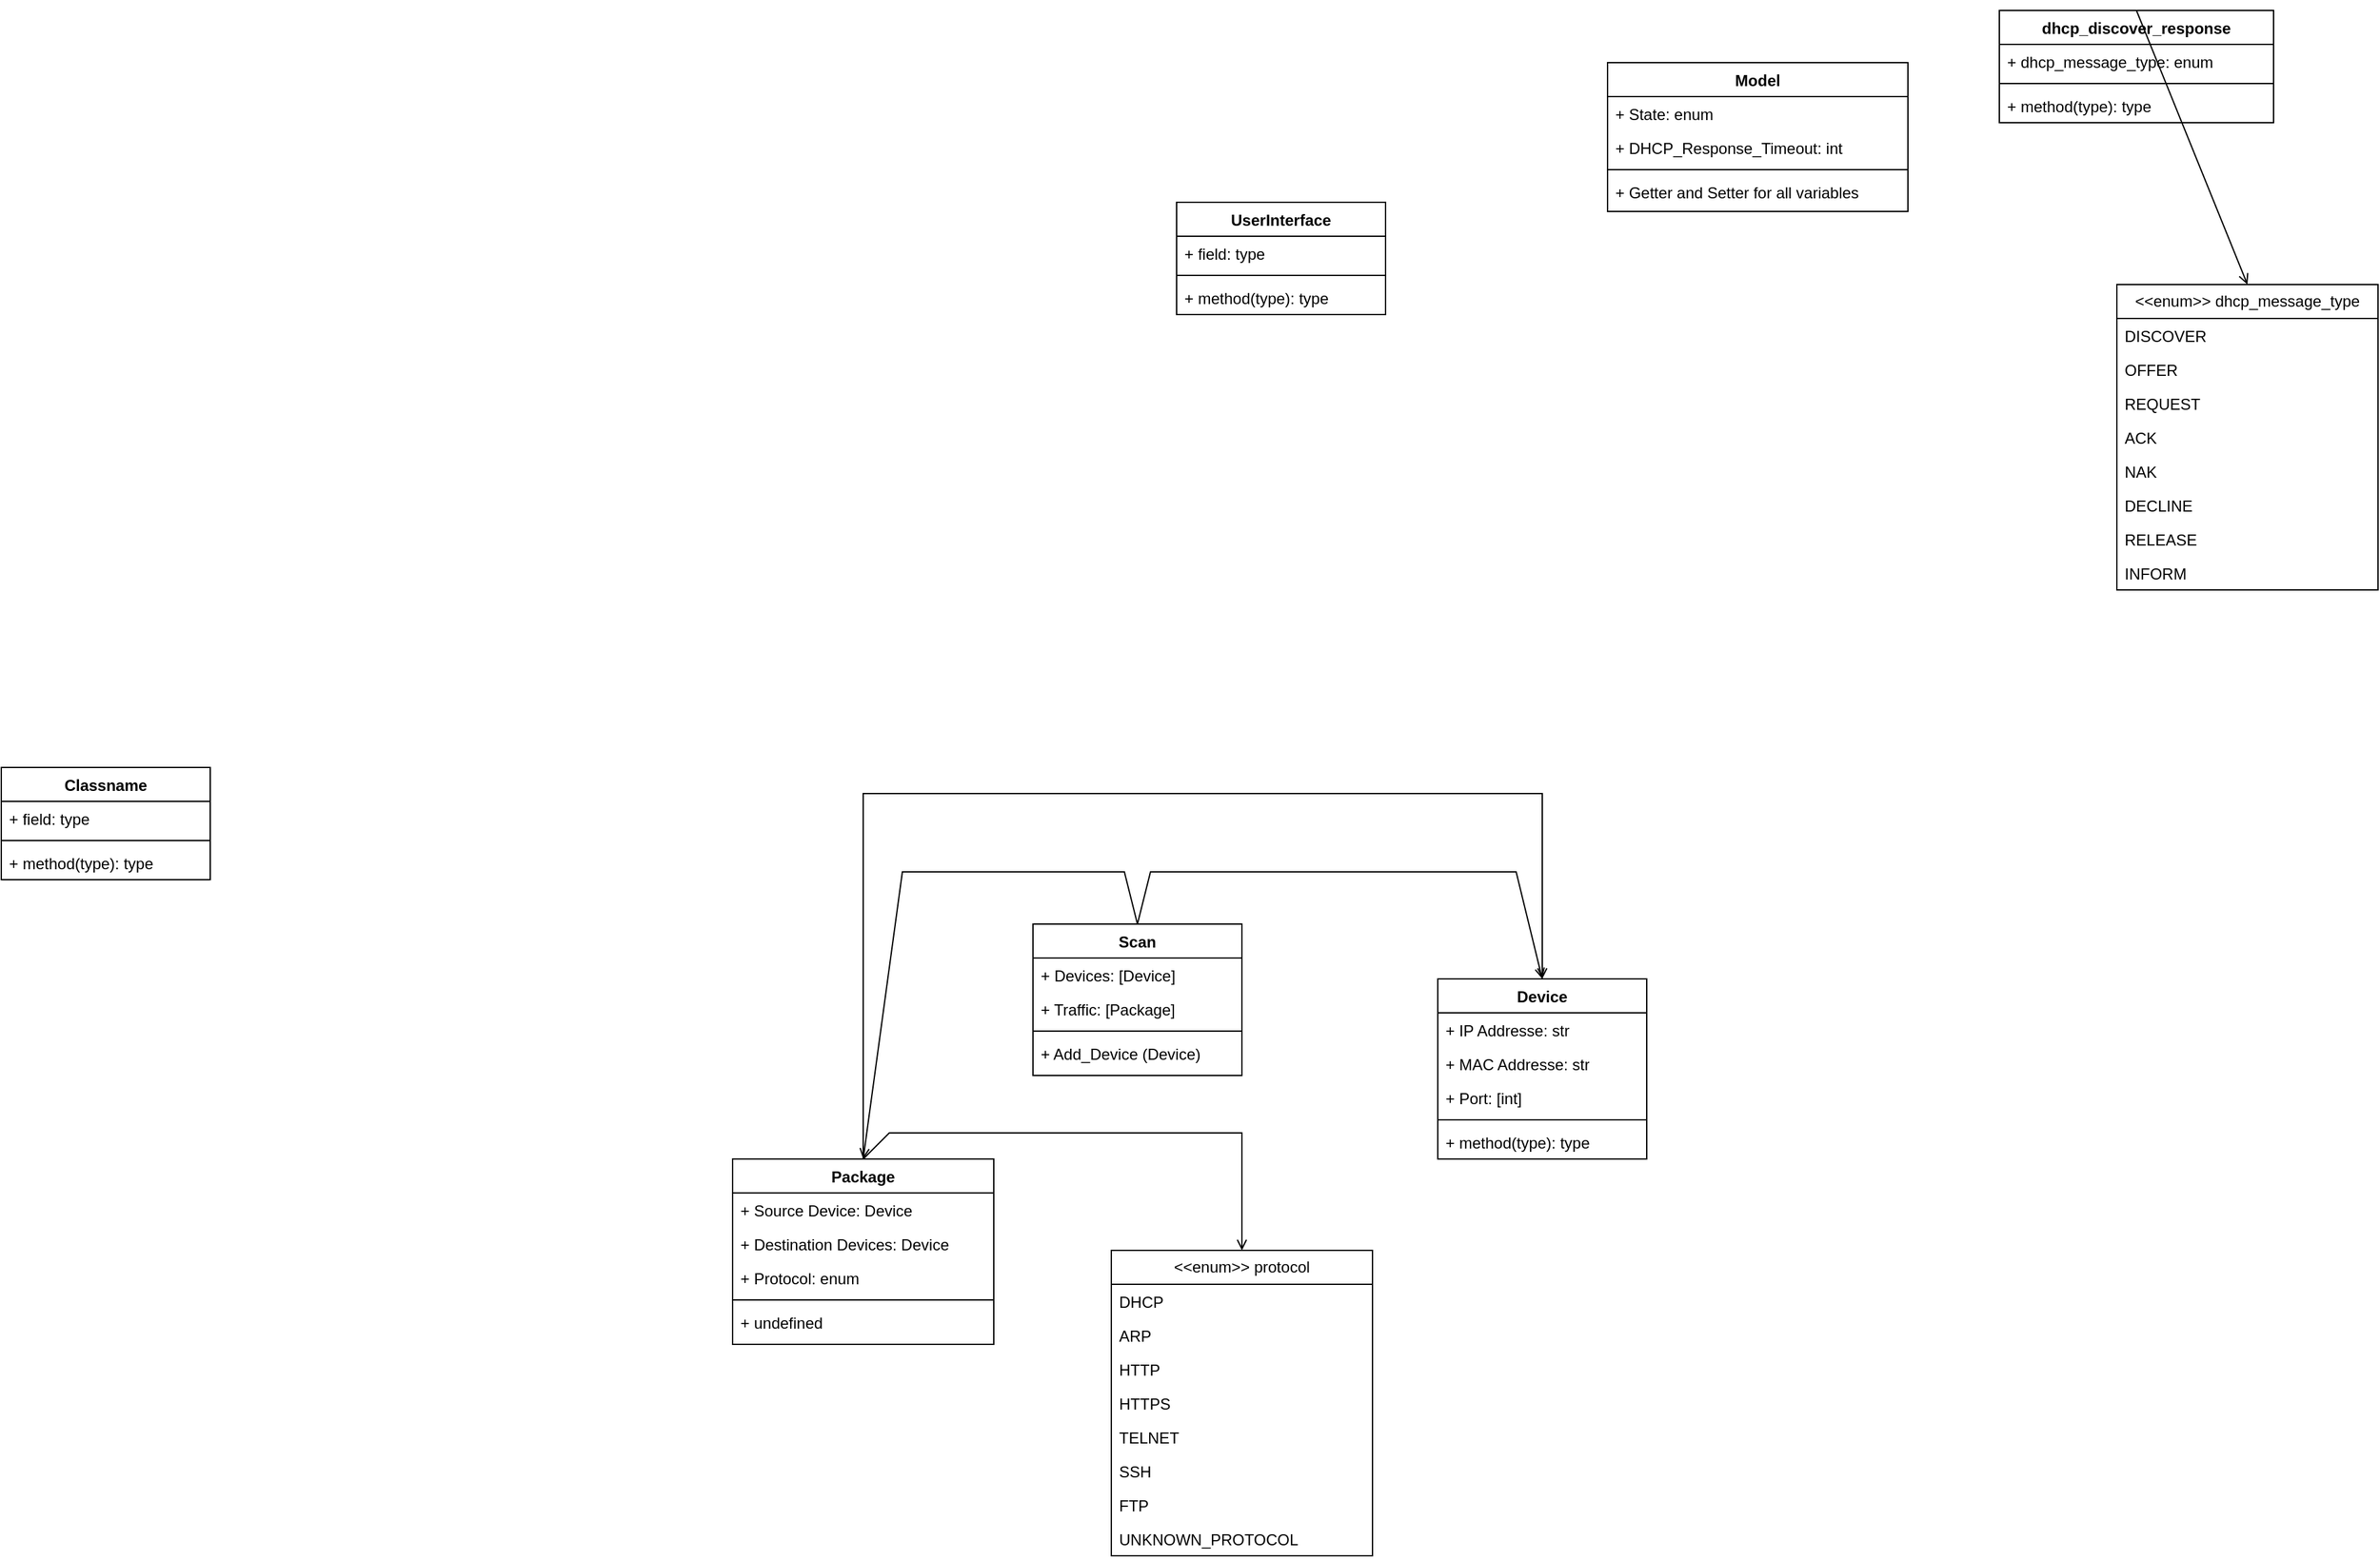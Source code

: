 <mxfile version="25.0.3">
  <diagram name="Page-1" id="CZ3SqI1D9FNeI2SUPUIB">
    <mxGraphModel dx="2284" dy="759" grid="1" gridSize="10" guides="1" tooltips="1" connect="1" arrows="1" fold="1" page="1" pageScale="1" pageWidth="850" pageHeight="1100" math="0" shadow="0">
      <root>
        <mxCell id="0" />
        <mxCell id="1" parent="0" />
        <mxCell id="n-pGe4P9k0GeMnMvcZWK-6" value="dhcp_discover_response" style="swimlane;fontStyle=1;align=center;verticalAlign=top;childLayout=stackLayout;horizontal=1;startSize=26;horizontalStack=0;resizeParent=1;resizeParentMax=0;resizeLast=0;collapsible=1;marginBottom=0;whiteSpace=wrap;html=1;fontSize=12;" parent="1" vertex="1">
          <mxGeometry x="1230" y="60" width="210" height="86" as="geometry" />
        </mxCell>
        <mxCell id="n-pGe4P9k0GeMnMvcZWK-7" value="+ dhcp_message_type: enum" style="text;strokeColor=none;fillColor=none;align=left;verticalAlign=top;spacingLeft=4;spacingRight=4;overflow=hidden;rotatable=0;points=[[0,0.5],[1,0.5]];portConstraint=eastwest;whiteSpace=wrap;html=1;fontSize=12;" parent="n-pGe4P9k0GeMnMvcZWK-6" vertex="1">
          <mxGeometry y="26" width="210" height="26" as="geometry" />
        </mxCell>
        <mxCell id="n-pGe4P9k0GeMnMvcZWK-8" value="" style="line;strokeWidth=1;fillColor=none;align=left;verticalAlign=middle;spacingTop=-1;spacingLeft=3;spacingRight=3;rotatable=0;labelPosition=right;points=[];portConstraint=eastwest;strokeColor=inherit;fontSize=12;" parent="n-pGe4P9k0GeMnMvcZWK-6" vertex="1">
          <mxGeometry y="52" width="210" height="8" as="geometry" />
        </mxCell>
        <mxCell id="n-pGe4P9k0GeMnMvcZWK-9" value="+ method(type): type" style="text;strokeColor=none;fillColor=none;align=left;verticalAlign=top;spacingLeft=4;spacingRight=4;overflow=hidden;rotatable=0;points=[[0,0.5],[1,0.5]];portConstraint=eastwest;whiteSpace=wrap;html=1;fontSize=12;" parent="n-pGe4P9k0GeMnMvcZWK-6" vertex="1">
          <mxGeometry y="60" width="210" height="26" as="geometry" />
        </mxCell>
        <mxCell id="n-pGe4P9k0GeMnMvcZWK-14" value="&amp;lt;&amp;lt;enum&amp;gt;&amp;gt; dhcp_message_type" style="swimlane;fontStyle=0;childLayout=stackLayout;horizontal=1;startSize=26;fillColor=none;horizontalStack=0;resizeParent=1;resizeParentMax=0;resizeLast=0;collapsible=1;marginBottom=0;whiteSpace=wrap;html=1;fontSize=12;" parent="1" vertex="1">
          <mxGeometry x="1320" y="270" width="200" height="234" as="geometry" />
        </mxCell>
        <mxCell id="n-pGe4P9k0GeMnMvcZWK-20" value="DISCOVER" style="text;strokeColor=none;fillColor=none;align=left;verticalAlign=top;spacingLeft=4;spacingRight=4;overflow=hidden;rotatable=0;points=[[0,0.5],[1,0.5]];portConstraint=eastwest;whiteSpace=wrap;html=1;fontSize=12;" parent="n-pGe4P9k0GeMnMvcZWK-14" vertex="1">
          <mxGeometry y="26" width="200" height="26" as="geometry" />
        </mxCell>
        <mxCell id="n-pGe4P9k0GeMnMvcZWK-16" value="OFFER" style="text;strokeColor=none;fillColor=none;align=left;verticalAlign=top;spacingLeft=4;spacingRight=4;overflow=hidden;rotatable=0;points=[[0,0.5],[1,0.5]];portConstraint=eastwest;whiteSpace=wrap;html=1;fontSize=12;" parent="n-pGe4P9k0GeMnMvcZWK-14" vertex="1">
          <mxGeometry y="52" width="200" height="26" as="geometry" />
        </mxCell>
        <mxCell id="n-pGe4P9k0GeMnMvcZWK-19" value="REQUEST" style="text;strokeColor=none;fillColor=none;align=left;verticalAlign=top;spacingLeft=4;spacingRight=4;overflow=hidden;rotatable=0;points=[[0,0.5],[1,0.5]];portConstraint=eastwest;whiteSpace=wrap;html=1;fontSize=12;" parent="n-pGe4P9k0GeMnMvcZWK-14" vertex="1">
          <mxGeometry y="78" width="200" height="26" as="geometry" />
        </mxCell>
        <mxCell id="n-pGe4P9k0GeMnMvcZWK-22" value="ACK" style="text;strokeColor=none;fillColor=none;align=left;verticalAlign=top;spacingLeft=4;spacingRight=4;overflow=hidden;rotatable=0;points=[[0,0.5],[1,0.5]];portConstraint=eastwest;whiteSpace=wrap;html=1;fontSize=12;" parent="n-pGe4P9k0GeMnMvcZWK-14" vertex="1">
          <mxGeometry y="104" width="200" height="26" as="geometry" />
        </mxCell>
        <mxCell id="n-pGe4P9k0GeMnMvcZWK-23" value="NAK" style="text;strokeColor=none;fillColor=none;align=left;verticalAlign=top;spacingLeft=4;spacingRight=4;overflow=hidden;rotatable=0;points=[[0,0.5],[1,0.5]];portConstraint=eastwest;whiteSpace=wrap;html=1;fontSize=12;" parent="n-pGe4P9k0GeMnMvcZWK-14" vertex="1">
          <mxGeometry y="130" width="200" height="26" as="geometry" />
        </mxCell>
        <mxCell id="n-pGe4P9k0GeMnMvcZWK-26" value="DECLINE" style="text;strokeColor=none;fillColor=none;align=left;verticalAlign=top;spacingLeft=4;spacingRight=4;overflow=hidden;rotatable=0;points=[[0,0.5],[1,0.5]];portConstraint=eastwest;whiteSpace=wrap;html=1;fontSize=12;" parent="n-pGe4P9k0GeMnMvcZWK-14" vertex="1">
          <mxGeometry y="156" width="200" height="26" as="geometry" />
        </mxCell>
        <mxCell id="n-pGe4P9k0GeMnMvcZWK-21" value="RELEASE" style="text;strokeColor=none;fillColor=none;align=left;verticalAlign=top;spacingLeft=4;spacingRight=4;overflow=hidden;rotatable=0;points=[[0,0.5],[1,0.5]];portConstraint=eastwest;whiteSpace=wrap;html=1;fontSize=12;" parent="n-pGe4P9k0GeMnMvcZWK-14" vertex="1">
          <mxGeometry y="182" width="200" height="26" as="geometry" />
        </mxCell>
        <mxCell id="n-pGe4P9k0GeMnMvcZWK-15" value="INFORM" style="text;strokeColor=none;fillColor=none;align=left;verticalAlign=top;spacingLeft=4;spacingRight=4;overflow=hidden;rotatable=0;points=[[0,0.5],[1,0.5]];portConstraint=eastwest;whiteSpace=wrap;html=1;fontSize=12;" parent="n-pGe4P9k0GeMnMvcZWK-14" vertex="1">
          <mxGeometry y="208" width="200" height="26" as="geometry" />
        </mxCell>
        <mxCell id="n-pGe4P9k0GeMnMvcZWK-24" value="" style="endArrow=open;html=1;rounded=0;endFill=0;exitX=0.5;exitY=0;exitDx=0;exitDy=0;entryX=0.5;entryY=0;entryDx=0;entryDy=0;fontSize=12;" parent="1" source="n-pGe4P9k0GeMnMvcZWK-6" target="n-pGe4P9k0GeMnMvcZWK-14" edge="1">
          <mxGeometry width="50" height="50" relative="1" as="geometry">
            <mxPoint x="1400" y="250" as="sourcePoint" />
            <mxPoint x="1490" y="260" as="targetPoint" />
          </mxGeometry>
        </mxCell>
        <mxCell id="n-pGe4P9k0GeMnMvcZWK-27" value="Model" style="swimlane;fontStyle=1;align=center;verticalAlign=top;childLayout=stackLayout;horizontal=1;startSize=26;horizontalStack=0;resizeParent=1;resizeParentMax=0;resizeLast=0;collapsible=1;marginBottom=0;whiteSpace=wrap;html=1;fontSize=12;" parent="1" vertex="1">
          <mxGeometry x="930" y="100" width="230" height="114" as="geometry" />
        </mxCell>
        <mxCell id="n-pGe4P9k0GeMnMvcZWK-28" value="+ State: enum" style="text;strokeColor=none;fillColor=none;align=left;verticalAlign=top;spacingLeft=4;spacingRight=4;overflow=hidden;rotatable=0;points=[[0,0.5],[1,0.5]];portConstraint=eastwest;whiteSpace=wrap;html=1;fontSize=12;" parent="n-pGe4P9k0GeMnMvcZWK-27" vertex="1">
          <mxGeometry y="26" width="230" height="26" as="geometry" />
        </mxCell>
        <mxCell id="n-pGe4P9k0GeMnMvcZWK-31" value="+ DHCP_Response_Timeout: int" style="text;strokeColor=none;fillColor=none;align=left;verticalAlign=top;spacingLeft=4;spacingRight=4;overflow=hidden;rotatable=0;points=[[0,0.5],[1,0.5]];portConstraint=eastwest;whiteSpace=wrap;html=1;fontSize=12;" parent="n-pGe4P9k0GeMnMvcZWK-27" vertex="1">
          <mxGeometry y="52" width="230" height="26" as="geometry" />
        </mxCell>
        <mxCell id="n-pGe4P9k0GeMnMvcZWK-29" value="" style="line;strokeWidth=1;fillColor=none;align=left;verticalAlign=middle;spacingTop=-1;spacingLeft=3;spacingRight=3;rotatable=0;labelPosition=right;points=[];portConstraint=eastwest;strokeColor=inherit;fontSize=12;" parent="n-pGe4P9k0GeMnMvcZWK-27" vertex="1">
          <mxGeometry y="78" width="230" height="8" as="geometry" />
        </mxCell>
        <mxCell id="n-pGe4P9k0GeMnMvcZWK-30" value="&lt;div&gt;+ Getter and Setter for all variables&lt;br&gt;&lt;/div&gt;" style="text;strokeColor=none;fillColor=none;align=left;verticalAlign=top;spacingLeft=4;spacingRight=4;overflow=hidden;rotatable=0;points=[[0,0.5],[1,0.5]];portConstraint=eastwest;whiteSpace=wrap;html=1;fontSize=12;" parent="n-pGe4P9k0GeMnMvcZWK-27" vertex="1">
          <mxGeometry y="86" width="230" height="28" as="geometry" />
        </mxCell>
        <mxCell id="n-pGe4P9k0GeMnMvcZWK-32" value="Device" style="swimlane;fontStyle=1;align=center;verticalAlign=top;childLayout=stackLayout;horizontal=1;startSize=26;horizontalStack=0;resizeParent=1;resizeParentMax=0;resizeLast=0;collapsible=1;marginBottom=0;whiteSpace=wrap;html=1;fontSize=12;" parent="1" vertex="1">
          <mxGeometry x="800" y="802" width="160" height="138" as="geometry" />
        </mxCell>
        <mxCell id="n-pGe4P9k0GeMnMvcZWK-33" value="+ IP Addresse: str" style="text;strokeColor=none;fillColor=none;align=left;verticalAlign=top;spacingLeft=4;spacingRight=4;overflow=hidden;rotatable=0;points=[[0,0.5],[1,0.5]];portConstraint=eastwest;whiteSpace=wrap;html=1;fontSize=12;" parent="n-pGe4P9k0GeMnMvcZWK-32" vertex="1">
          <mxGeometry y="26" width="160" height="26" as="geometry" />
        </mxCell>
        <mxCell id="n-pGe4P9k0GeMnMvcZWK-37" value="+ MAC Addresse: str" style="text;strokeColor=none;fillColor=none;align=left;verticalAlign=top;spacingLeft=4;spacingRight=4;overflow=hidden;rotatable=0;points=[[0,0.5],[1,0.5]];portConstraint=eastwest;whiteSpace=wrap;html=1;fontSize=12;" parent="n-pGe4P9k0GeMnMvcZWK-32" vertex="1">
          <mxGeometry y="52" width="160" height="26" as="geometry" />
        </mxCell>
        <mxCell id="n-pGe4P9k0GeMnMvcZWK-38" value="+ Port: [int]" style="text;strokeColor=none;fillColor=none;align=left;verticalAlign=top;spacingLeft=4;spacingRight=4;overflow=hidden;rotatable=0;points=[[0,0.5],[1,0.5]];portConstraint=eastwest;whiteSpace=wrap;html=1;fontSize=12;" parent="n-pGe4P9k0GeMnMvcZWK-32" vertex="1">
          <mxGeometry y="78" width="160" height="26" as="geometry" />
        </mxCell>
        <mxCell id="n-pGe4P9k0GeMnMvcZWK-34" value="" style="line;strokeWidth=1;fillColor=none;align=left;verticalAlign=middle;spacingTop=-1;spacingLeft=3;spacingRight=3;rotatable=0;labelPosition=right;points=[];portConstraint=eastwest;strokeColor=inherit;fontSize=12;" parent="n-pGe4P9k0GeMnMvcZWK-32" vertex="1">
          <mxGeometry y="104" width="160" height="8" as="geometry" />
        </mxCell>
        <mxCell id="n-pGe4P9k0GeMnMvcZWK-35" value="+ method(type): type" style="text;strokeColor=none;fillColor=none;align=left;verticalAlign=top;spacingLeft=4;spacingRight=4;overflow=hidden;rotatable=0;points=[[0,0.5],[1,0.5]];portConstraint=eastwest;whiteSpace=wrap;html=1;fontSize=12;" parent="n-pGe4P9k0GeMnMvcZWK-32" vertex="1">
          <mxGeometry y="112" width="160" height="26" as="geometry" />
        </mxCell>
        <mxCell id="n-pGe4P9k0GeMnMvcZWK-39" value="Classname" style="swimlane;fontStyle=1;align=center;verticalAlign=top;childLayout=stackLayout;horizontal=1;startSize=26;horizontalStack=0;resizeParent=1;resizeParentMax=0;resizeLast=0;collapsible=1;marginBottom=0;whiteSpace=wrap;html=1;" parent="1" vertex="1">
          <mxGeometry x="-300" y="640" width="160" height="86" as="geometry" />
        </mxCell>
        <mxCell id="n-pGe4P9k0GeMnMvcZWK-40" value="+ field: type" style="text;strokeColor=none;fillColor=none;align=left;verticalAlign=top;spacingLeft=4;spacingRight=4;overflow=hidden;rotatable=0;points=[[0,0.5],[1,0.5]];portConstraint=eastwest;whiteSpace=wrap;html=1;" parent="n-pGe4P9k0GeMnMvcZWK-39" vertex="1">
          <mxGeometry y="26" width="160" height="26" as="geometry" />
        </mxCell>
        <mxCell id="n-pGe4P9k0GeMnMvcZWK-41" value="" style="line;strokeWidth=1;fillColor=none;align=left;verticalAlign=middle;spacingTop=-1;spacingLeft=3;spacingRight=3;rotatable=0;labelPosition=right;points=[];portConstraint=eastwest;strokeColor=inherit;" parent="n-pGe4P9k0GeMnMvcZWK-39" vertex="1">
          <mxGeometry y="52" width="160" height="8" as="geometry" />
        </mxCell>
        <mxCell id="n-pGe4P9k0GeMnMvcZWK-42" value="+ method(type): type" style="text;strokeColor=none;fillColor=none;align=left;verticalAlign=top;spacingLeft=4;spacingRight=4;overflow=hidden;rotatable=0;points=[[0,0.5],[1,0.5]];portConstraint=eastwest;whiteSpace=wrap;html=1;" parent="n-pGe4P9k0GeMnMvcZWK-39" vertex="1">
          <mxGeometry y="60" width="160" height="26" as="geometry" />
        </mxCell>
        <mxCell id="n-pGe4P9k0GeMnMvcZWK-65" value="UserInterface" style="swimlane;fontStyle=1;align=center;verticalAlign=top;childLayout=stackLayout;horizontal=1;startSize=26;horizontalStack=0;resizeParent=1;resizeParentMax=0;resizeLast=0;collapsible=1;marginBottom=0;whiteSpace=wrap;html=1;" parent="1" vertex="1">
          <mxGeometry x="600" y="207" width="160" height="86" as="geometry" />
        </mxCell>
        <mxCell id="n-pGe4P9k0GeMnMvcZWK-66" value="+ field: type" style="text;strokeColor=none;fillColor=none;align=left;verticalAlign=top;spacingLeft=4;spacingRight=4;overflow=hidden;rotatable=0;points=[[0,0.5],[1,0.5]];portConstraint=eastwest;whiteSpace=wrap;html=1;" parent="n-pGe4P9k0GeMnMvcZWK-65" vertex="1">
          <mxGeometry y="26" width="160" height="26" as="geometry" />
        </mxCell>
        <mxCell id="n-pGe4P9k0GeMnMvcZWK-67" value="" style="line;strokeWidth=1;fillColor=none;align=left;verticalAlign=middle;spacingTop=-1;spacingLeft=3;spacingRight=3;rotatable=0;labelPosition=right;points=[];portConstraint=eastwest;strokeColor=inherit;" parent="n-pGe4P9k0GeMnMvcZWK-65" vertex="1">
          <mxGeometry y="52" width="160" height="8" as="geometry" />
        </mxCell>
        <mxCell id="n-pGe4P9k0GeMnMvcZWK-68" value="+ method(type): type" style="text;strokeColor=none;fillColor=none;align=left;verticalAlign=top;spacingLeft=4;spacingRight=4;overflow=hidden;rotatable=0;points=[[0,0.5],[1,0.5]];portConstraint=eastwest;whiteSpace=wrap;html=1;" parent="n-pGe4P9k0GeMnMvcZWK-65" vertex="1">
          <mxGeometry y="60" width="160" height="26" as="geometry" />
        </mxCell>
        <mxCell id="HegJz3pJpVKFeJK4uxdd-1" value="Scan" style="swimlane;fontStyle=1;align=center;verticalAlign=top;childLayout=stackLayout;horizontal=1;startSize=26;horizontalStack=0;resizeParent=1;resizeParentMax=0;resizeLast=0;collapsible=1;marginBottom=0;whiteSpace=wrap;html=1;" parent="1" vertex="1">
          <mxGeometry x="490" y="760" width="160" height="116" as="geometry" />
        </mxCell>
        <mxCell id="HegJz3pJpVKFeJK4uxdd-5" value="+ Devices: [Device]" style="text;strokeColor=none;fillColor=none;align=left;verticalAlign=top;spacingLeft=4;spacingRight=4;overflow=hidden;rotatable=0;points=[[0,0.5],[1,0.5]];portConstraint=eastwest;whiteSpace=wrap;html=1;fontSize=12;" parent="HegJz3pJpVKFeJK4uxdd-1" vertex="1">
          <mxGeometry y="26" width="160" height="26" as="geometry" />
        </mxCell>
        <mxCell id="HegJz3pJpVKFeJK4uxdd-23" value="+ Traffic: [Package]" style="text;strokeColor=none;fillColor=none;align=left;verticalAlign=top;spacingLeft=4;spacingRight=4;overflow=hidden;rotatable=0;points=[[0,0.5],[1,0.5]];portConstraint=eastwest;whiteSpace=wrap;html=1;fontSize=12;" parent="HegJz3pJpVKFeJK4uxdd-1" vertex="1">
          <mxGeometry y="52" width="160" height="26" as="geometry" />
        </mxCell>
        <mxCell id="HegJz3pJpVKFeJK4uxdd-3" value="" style="line;strokeWidth=1;fillColor=none;align=left;verticalAlign=middle;spacingTop=-1;spacingLeft=3;spacingRight=3;rotatable=0;labelPosition=right;points=[];portConstraint=eastwest;strokeColor=inherit;" parent="HegJz3pJpVKFeJK4uxdd-1" vertex="1">
          <mxGeometry y="78" width="160" height="8" as="geometry" />
        </mxCell>
        <mxCell id="HegJz3pJpVKFeJK4uxdd-6" value="&lt;div&gt;+ Add_Device (Device)&lt;br&gt;&lt;/div&gt;" style="text;strokeColor=none;fillColor=none;align=left;verticalAlign=top;spacingLeft=4;spacingRight=4;overflow=hidden;rotatable=0;points=[[0,0.5],[1,0.5]];portConstraint=eastwest;whiteSpace=wrap;html=1;fontSize=12;" parent="HegJz3pJpVKFeJK4uxdd-1" vertex="1">
          <mxGeometry y="86" width="160" height="30" as="geometry" />
        </mxCell>
        <mxCell id="HegJz3pJpVKFeJK4uxdd-7" value="Package" style="swimlane;fontStyle=1;align=center;verticalAlign=top;childLayout=stackLayout;horizontal=1;startSize=26;horizontalStack=0;resizeParent=1;resizeParentMax=0;resizeLast=0;collapsible=1;marginBottom=0;whiteSpace=wrap;html=1;" parent="1" vertex="1">
          <mxGeometry x="260" y="940" width="200" height="142" as="geometry" />
        </mxCell>
        <mxCell id="HegJz3pJpVKFeJK4uxdd-8" value="+ Source Device: Device" style="text;strokeColor=none;fillColor=none;align=left;verticalAlign=top;spacingLeft=4;spacingRight=4;overflow=hidden;rotatable=0;points=[[0,0.5],[1,0.5]];portConstraint=eastwest;whiteSpace=wrap;html=1;fontSize=12;" parent="HegJz3pJpVKFeJK4uxdd-7" vertex="1">
          <mxGeometry y="26" width="200" height="26" as="geometry" />
        </mxCell>
        <mxCell id="HegJz3pJpVKFeJK4uxdd-11" value="+ Destination Devices: Device" style="text;strokeColor=none;fillColor=none;align=left;verticalAlign=top;spacingLeft=4;spacingRight=4;overflow=hidden;rotatable=0;points=[[0,0.5],[1,0.5]];portConstraint=eastwest;whiteSpace=wrap;html=1;fontSize=12;" parent="HegJz3pJpVKFeJK4uxdd-7" vertex="1">
          <mxGeometry y="52" width="200" height="26" as="geometry" />
        </mxCell>
        <mxCell id="HegJz3pJpVKFeJK4uxdd-12" value="+ Protocol: enum" style="text;strokeColor=none;fillColor=none;align=left;verticalAlign=top;spacingLeft=4;spacingRight=4;overflow=hidden;rotatable=0;points=[[0,0.5],[1,0.5]];portConstraint=eastwest;whiteSpace=wrap;html=1;fontSize=12;" parent="HegJz3pJpVKFeJK4uxdd-7" vertex="1">
          <mxGeometry y="78" width="200" height="26" as="geometry" />
        </mxCell>
        <mxCell id="HegJz3pJpVKFeJK4uxdd-9" value="" style="line;strokeWidth=1;fillColor=none;align=left;verticalAlign=middle;spacingTop=-1;spacingLeft=3;spacingRight=3;rotatable=0;labelPosition=right;points=[];portConstraint=eastwest;strokeColor=inherit;" parent="HegJz3pJpVKFeJK4uxdd-7" vertex="1">
          <mxGeometry y="104" width="200" height="8" as="geometry" />
        </mxCell>
        <mxCell id="HegJz3pJpVKFeJK4uxdd-10" value="&lt;div&gt;+ undefined&lt;/div&gt;" style="text;strokeColor=none;fillColor=none;align=left;verticalAlign=top;spacingLeft=4;spacingRight=4;overflow=hidden;rotatable=0;points=[[0,0.5],[1,0.5]];portConstraint=eastwest;whiteSpace=wrap;html=1;fontSize=12;" parent="HegJz3pJpVKFeJK4uxdd-7" vertex="1">
          <mxGeometry y="112" width="200" height="30" as="geometry" />
        </mxCell>
        <mxCell id="HegJz3pJpVKFeJK4uxdd-13" value="&amp;lt;&amp;lt;enum&amp;gt;&amp;gt; protocol" style="swimlane;fontStyle=0;childLayout=stackLayout;horizontal=1;startSize=26;fillColor=none;horizontalStack=0;resizeParent=1;resizeParentMax=0;resizeLast=0;collapsible=1;marginBottom=0;whiteSpace=wrap;html=1;fontSize=12;" parent="1" vertex="1">
          <mxGeometry x="550" y="1010" width="200" height="234" as="geometry" />
        </mxCell>
        <mxCell id="HegJz3pJpVKFeJK4uxdd-14" value="DHCP" style="text;strokeColor=none;fillColor=none;align=left;verticalAlign=top;spacingLeft=4;spacingRight=4;overflow=hidden;rotatable=0;points=[[0,0.5],[1,0.5]];portConstraint=eastwest;whiteSpace=wrap;html=1;fontSize=12;" parent="HegJz3pJpVKFeJK4uxdd-13" vertex="1">
          <mxGeometry y="26" width="200" height="26" as="geometry" />
        </mxCell>
        <mxCell id="HegJz3pJpVKFeJK4uxdd-15" value="ARP" style="text;strokeColor=none;fillColor=none;align=left;verticalAlign=top;spacingLeft=4;spacingRight=4;overflow=hidden;rotatable=0;points=[[0,0.5],[1,0.5]];portConstraint=eastwest;whiteSpace=wrap;html=1;fontSize=12;" parent="HegJz3pJpVKFeJK4uxdd-13" vertex="1">
          <mxGeometry y="52" width="200" height="26" as="geometry" />
        </mxCell>
        <mxCell id="HegJz3pJpVKFeJK4uxdd-16" value="HTTP" style="text;strokeColor=none;fillColor=none;align=left;verticalAlign=top;spacingLeft=4;spacingRight=4;overflow=hidden;rotatable=0;points=[[0,0.5],[1,0.5]];portConstraint=eastwest;whiteSpace=wrap;html=1;fontSize=12;" parent="HegJz3pJpVKFeJK4uxdd-13" vertex="1">
          <mxGeometry y="78" width="200" height="26" as="geometry" />
        </mxCell>
        <mxCell id="HegJz3pJpVKFeJK4uxdd-17" value="HTTPS" style="text;strokeColor=none;fillColor=none;align=left;verticalAlign=top;spacingLeft=4;spacingRight=4;overflow=hidden;rotatable=0;points=[[0,0.5],[1,0.5]];portConstraint=eastwest;whiteSpace=wrap;html=1;fontSize=12;" parent="HegJz3pJpVKFeJK4uxdd-13" vertex="1">
          <mxGeometry y="104" width="200" height="26" as="geometry" />
        </mxCell>
        <mxCell id="HegJz3pJpVKFeJK4uxdd-18" value="TELNET" style="text;strokeColor=none;fillColor=none;align=left;verticalAlign=top;spacingLeft=4;spacingRight=4;overflow=hidden;rotatable=0;points=[[0,0.5],[1,0.5]];portConstraint=eastwest;whiteSpace=wrap;html=1;fontSize=12;" parent="HegJz3pJpVKFeJK4uxdd-13" vertex="1">
          <mxGeometry y="130" width="200" height="26" as="geometry" />
        </mxCell>
        <mxCell id="HegJz3pJpVKFeJK4uxdd-19" value="SSH" style="text;strokeColor=none;fillColor=none;align=left;verticalAlign=top;spacingLeft=4;spacingRight=4;overflow=hidden;rotatable=0;points=[[0,0.5],[1,0.5]];portConstraint=eastwest;whiteSpace=wrap;html=1;fontSize=12;" parent="HegJz3pJpVKFeJK4uxdd-13" vertex="1">
          <mxGeometry y="156" width="200" height="26" as="geometry" />
        </mxCell>
        <mxCell id="HegJz3pJpVKFeJK4uxdd-20" value="FTP" style="text;strokeColor=none;fillColor=none;align=left;verticalAlign=top;spacingLeft=4;spacingRight=4;overflow=hidden;rotatable=0;points=[[0,0.5],[1,0.5]];portConstraint=eastwest;whiteSpace=wrap;html=1;fontSize=12;" parent="HegJz3pJpVKFeJK4uxdd-13" vertex="1">
          <mxGeometry y="182" width="200" height="26" as="geometry" />
        </mxCell>
        <mxCell id="HegJz3pJpVKFeJK4uxdd-21" value="UNKNOWN_PROTOCOL" style="text;strokeColor=none;fillColor=none;align=left;verticalAlign=top;spacingLeft=4;spacingRight=4;overflow=hidden;rotatable=0;points=[[0,0.5],[1,0.5]];portConstraint=eastwest;whiteSpace=wrap;html=1;fontSize=12;" parent="HegJz3pJpVKFeJK4uxdd-13" vertex="1">
          <mxGeometry y="208" width="200" height="26" as="geometry" />
        </mxCell>
        <mxCell id="HegJz3pJpVKFeJK4uxdd-22" value="" style="endArrow=open;html=1;rounded=0;endFill=0;entryX=0.5;entryY=0;entryDx=0;entryDy=0;fontSize=12;exitX=0.5;exitY=0;exitDx=0;exitDy=0;" parent="1" source="HegJz3pJpVKFeJK4uxdd-7" target="HegJz3pJpVKFeJK4uxdd-13" edge="1">
          <mxGeometry width="50" height="50" relative="1" as="geometry">
            <mxPoint x="430" y="900" as="sourcePoint" />
            <mxPoint x="820" y="1020" as="targetPoint" />
            <Array as="points">
              <mxPoint x="380" y="920" />
              <mxPoint x="650" y="920" />
            </Array>
          </mxGeometry>
        </mxCell>
        <mxCell id="8pIHPUFaGbupK1nN6uIJ-1" value="" style="endArrow=open;html=1;rounded=0;endFill=0;entryX=0.5;entryY=0;entryDx=0;entryDy=0;fontSize=12;exitX=0.5;exitY=0;exitDx=0;exitDy=0;" edge="1" parent="1" source="HegJz3pJpVKFeJK4uxdd-1" target="HegJz3pJpVKFeJK4uxdd-7">
          <mxGeometry width="50" height="50" relative="1" as="geometry">
            <mxPoint x="400" y="818" as="sourcePoint" />
            <mxPoint x="800" y="788" as="targetPoint" />
            <Array as="points">
              <mxPoint x="560" y="720" />
              <mxPoint x="390" y="720" />
            </Array>
          </mxGeometry>
        </mxCell>
        <mxCell id="8pIHPUFaGbupK1nN6uIJ-2" value="" style="endArrow=open;html=1;rounded=0;endFill=0;fontSize=12;exitX=0.5;exitY=0;exitDx=0;exitDy=0;entryX=0.5;entryY=0;entryDx=0;entryDy=0;" edge="1" parent="1" source="HegJz3pJpVKFeJK4uxdd-7" target="n-pGe4P9k0GeMnMvcZWK-32">
          <mxGeometry width="50" height="50" relative="1" as="geometry">
            <mxPoint x="390" y="700" as="sourcePoint" />
            <mxPoint x="760" y="630" as="targetPoint" />
            <Array as="points">
              <mxPoint x="360" y="660" />
              <mxPoint x="880" y="660" />
            </Array>
          </mxGeometry>
        </mxCell>
        <mxCell id="8pIHPUFaGbupK1nN6uIJ-4" value="" style="endArrow=open;html=1;rounded=0;endFill=0;entryX=0.5;entryY=0;entryDx=0;entryDy=0;fontSize=12;exitX=0.5;exitY=0;exitDx=0;exitDy=0;" edge="1" parent="1" source="HegJz3pJpVKFeJK4uxdd-1" target="n-pGe4P9k0GeMnMvcZWK-32">
          <mxGeometry width="50" height="50" relative="1" as="geometry">
            <mxPoint x="1300" y="678" as="sourcePoint" />
            <mxPoint x="1090" y="830" as="targetPoint" />
            <Array as="points">
              <mxPoint x="580" y="720" />
              <mxPoint x="860" y="720" />
            </Array>
          </mxGeometry>
        </mxCell>
      </root>
    </mxGraphModel>
  </diagram>
</mxfile>
